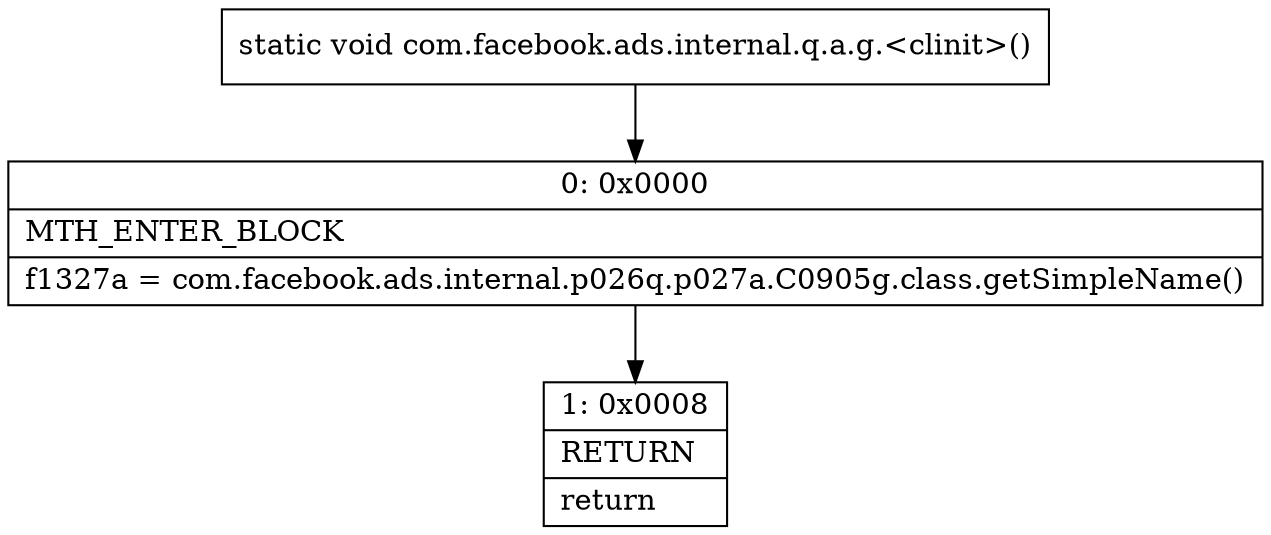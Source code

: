 digraph "CFG forcom.facebook.ads.internal.q.a.g.\<clinit\>()V" {
Node_0 [shape=record,label="{0\:\ 0x0000|MTH_ENTER_BLOCK\l|f1327a = com.facebook.ads.internal.p026q.p027a.C0905g.class.getSimpleName()\l}"];
Node_1 [shape=record,label="{1\:\ 0x0008|RETURN\l|return\l}"];
MethodNode[shape=record,label="{static void com.facebook.ads.internal.q.a.g.\<clinit\>() }"];
MethodNode -> Node_0;
Node_0 -> Node_1;
}

